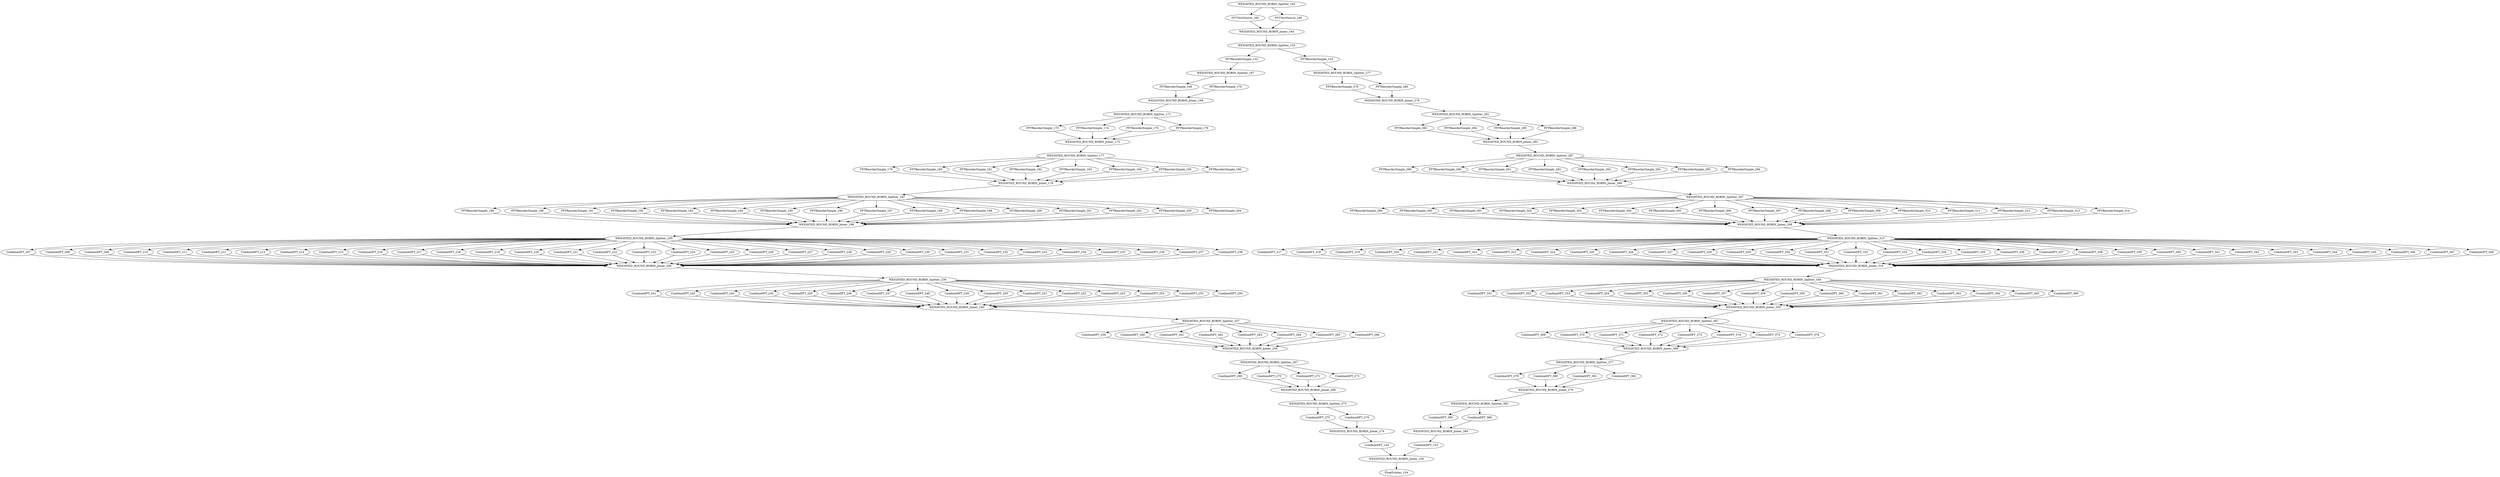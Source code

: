 digraph FFT2_407 {
node0 [label="WEIGHTED_ROUND_ROBIN_Splitter_163", push="0", pop="0", peek="0", pushType="void", popType="void", peekType="void", codeSize="30 b", stackSize="32 b", work="0"];
node1 [label="FFTTestSource_165", push="128", pop="0", peek="0", pushType="float", popType="void", peekType="void", codeSize="40 b", stackSize="32 b", work="632"];
node0 -> node1;
node2 [label="FFTTestSource_166", push="128", pop="0", peek="0", pushType="float", popType="void", peekType="void", codeSize="40 b", stackSize="32 b", work="632"];
node0 -> node2;
node3 [label="WEIGHTED_ROUND_ROBIN_Joiner_164", push="256", pop="256", peek="0", pushType="float", popType="float", peekType="void", codeSize="42 b", stackSize="96 b", work="0"];
node1 -> node3;
node2 -> node3;
node4 [label="WEIGHTED_ROUND_ROBIN_Splitter_155", push="256", pop="256", peek="0", pushType="float", popType="float", peekType="void", codeSize="42 b", stackSize="96 b", work="0"];
node3 -> node4;
node5 [label="FFTReorderSimple_132", push="128", pop="128", peek="128", pushType="float", popType="float", peekType="float", codeSize="114 b", stackSize="32 b", work="1472"];
node4 -> node5;
node6 [label="WEIGHTED_ROUND_ROBIN_Splitter_167", push="128", pop="128", peek="0", pushType="float", popType="float", peekType="void", codeSize="42 b", stackSize="96 b", work="0"];
node5 -> node6;
node7 [label="FFTReorderSimple_169", push="64", pop="64", peek="64", pushType="float", popType="float", peekType="float", codeSize="114 b", stackSize="32 b", work="736"];
node6 -> node7;
node8 [label="FFTReorderSimple_170", push="64", pop="64", peek="64", pushType="float", popType="float", peekType="float", codeSize="114 b", stackSize="32 b", work="736"];
node6 -> node8;
node9 [label="WEIGHTED_ROUND_ROBIN_Joiner_168", push="128", pop="128", peek="0", pushType="float", popType="float", peekType="void", codeSize="42 b", stackSize="96 b", work="0"];
node7 -> node9;
node8 -> node9;
node10 [label="WEIGHTED_ROUND_ROBIN_Splitter_171", push="128", pop="128", peek="0", pushType="float", popType="float", peekType="void", codeSize="78 b", stackSize="160 b", work="0"];
node9 -> node10;
node11 [label="FFTReorderSimple_173", push="32", pop="32", peek="32", pushType="float", popType="float", peekType="float", codeSize="114 b", stackSize="32 b", work="368"];
node10 -> node11;
node12 [label="FFTReorderSimple_174", push="32", pop="32", peek="32", pushType="float", popType="float", peekType="float", codeSize="114 b", stackSize="32 b", work="368"];
node10 -> node12;
node13 [label="FFTReorderSimple_175", push="32", pop="32", peek="32", pushType="float", popType="float", peekType="float", codeSize="114 b", stackSize="32 b", work="368"];
node10 -> node13;
node14 [label="FFTReorderSimple_176", push="32", pop="32", peek="32", pushType="float", popType="float", peekType="float", codeSize="114 b", stackSize="32 b", work="368"];
node10 -> node14;
node15 [label="WEIGHTED_ROUND_ROBIN_Joiner_172", push="128", pop="128", peek="0", pushType="float", popType="float", peekType="void", codeSize="78 b", stackSize="160 b", work="0"];
node11 -> node15;
node12 -> node15;
node13 -> node15;
node14 -> node15;
node16 [label="WEIGHTED_ROUND_ROBIN_Splitter_177", push="128", pop="128", peek="0", pushType="float", popType="float", peekType="void", codeSize="150 b", stackSize="288 b", work="0"];
node15 -> node16;
node17 [label="FFTReorderSimple_179", push="16", pop="16", peek="16", pushType="float", popType="float", peekType="float", codeSize="114 b", stackSize="32 b", work="184"];
node16 -> node17;
node18 [label="FFTReorderSimple_180", push="16", pop="16", peek="16", pushType="float", popType="float", peekType="float", codeSize="114 b", stackSize="32 b", work="184"];
node16 -> node18;
node19 [label="FFTReorderSimple_181", push="16", pop="16", peek="16", pushType="float", popType="float", peekType="float", codeSize="114 b", stackSize="32 b", work="184"];
node16 -> node19;
node20 [label="FFTReorderSimple_182", push="16", pop="16", peek="16", pushType="float", popType="float", peekType="float", codeSize="114 b", stackSize="32 b", work="184"];
node16 -> node20;
node21 [label="FFTReorderSimple_183", push="16", pop="16", peek="16", pushType="float", popType="float", peekType="float", codeSize="114 b", stackSize="32 b", work="184"];
node16 -> node21;
node22 [label="FFTReorderSimple_184", push="16", pop="16", peek="16", pushType="float", popType="float", peekType="float", codeSize="114 b", stackSize="32 b", work="184"];
node16 -> node22;
node23 [label="FFTReorderSimple_185", push="16", pop="16", peek="16", pushType="float", popType="float", peekType="float", codeSize="114 b", stackSize="32 b", work="184"];
node16 -> node23;
node24 [label="FFTReorderSimple_186", push="16", pop="16", peek="16", pushType="float", popType="float", peekType="float", codeSize="114 b", stackSize="32 b", work="184"];
node16 -> node24;
node25 [label="WEIGHTED_ROUND_ROBIN_Joiner_178", push="128", pop="128", peek="0", pushType="float", popType="float", peekType="void", codeSize="150 b", stackSize="288 b", work="0"];
node17 -> node25;
node18 -> node25;
node19 -> node25;
node20 -> node25;
node21 -> node25;
node22 -> node25;
node23 -> node25;
node24 -> node25;
node26 [label="WEIGHTED_ROUND_ROBIN_Splitter_187", push="128", pop="128", peek="0", pushType="float", popType="float", peekType="void", codeSize="294 b", stackSize="544 b", work="0"];
node25 -> node26;
node27 [label="FFTReorderSimple_189", push="8", pop="8", peek="8", pushType="float", popType="float", peekType="float", codeSize="114 b", stackSize="32 b", work="92"];
node26 -> node27;
node28 [label="FFTReorderSimple_190", push="8", pop="8", peek="8", pushType="float", popType="float", peekType="float", codeSize="114 b", stackSize="32 b", work="92"];
node26 -> node28;
node29 [label="FFTReorderSimple_191", push="8", pop="8", peek="8", pushType="float", popType="float", peekType="float", codeSize="114 b", stackSize="32 b", work="92"];
node26 -> node29;
node30 [label="FFTReorderSimple_192", push="8", pop="8", peek="8", pushType="float", popType="float", peekType="float", codeSize="114 b", stackSize="32 b", work="92"];
node26 -> node30;
node31 [label="FFTReorderSimple_193", push="8", pop="8", peek="8", pushType="float", popType="float", peekType="float", codeSize="114 b", stackSize="32 b", work="92"];
node26 -> node31;
node32 [label="FFTReorderSimple_194", push="8", pop="8", peek="8", pushType="float", popType="float", peekType="float", codeSize="114 b", stackSize="32 b", work="92"];
node26 -> node32;
node33 [label="FFTReorderSimple_195", push="8", pop="8", peek="8", pushType="float", popType="float", peekType="float", codeSize="114 b", stackSize="32 b", work="92"];
node26 -> node33;
node34 [label="FFTReorderSimple_196", push="8", pop="8", peek="8", pushType="float", popType="float", peekType="float", codeSize="114 b", stackSize="32 b", work="92"];
node26 -> node34;
node35 [label="FFTReorderSimple_197", push="8", pop="8", peek="8", pushType="float", popType="float", peekType="float", codeSize="114 b", stackSize="32 b", work="92"];
node26 -> node35;
node36 [label="FFTReorderSimple_198", push="8", pop="8", peek="8", pushType="float", popType="float", peekType="float", codeSize="114 b", stackSize="32 b", work="92"];
node26 -> node36;
node37 [label="FFTReorderSimple_199", push="8", pop="8", peek="8", pushType="float", popType="float", peekType="float", codeSize="114 b", stackSize="32 b", work="92"];
node26 -> node37;
node38 [label="FFTReorderSimple_200", push="8", pop="8", peek="8", pushType="float", popType="float", peekType="float", codeSize="114 b", stackSize="32 b", work="92"];
node26 -> node38;
node39 [label="FFTReorderSimple_201", push="8", pop="8", peek="8", pushType="float", popType="float", peekType="float", codeSize="114 b", stackSize="32 b", work="92"];
node26 -> node39;
node40 [label="FFTReorderSimple_202", push="8", pop="8", peek="8", pushType="float", popType="float", peekType="float", codeSize="114 b", stackSize="32 b", work="92"];
node26 -> node40;
node41 [label="FFTReorderSimple_203", push="8", pop="8", peek="8", pushType="float", popType="float", peekType="float", codeSize="114 b", stackSize="32 b", work="92"];
node26 -> node41;
node42 [label="FFTReorderSimple_204", push="8", pop="8", peek="8", pushType="float", popType="float", peekType="float", codeSize="114 b", stackSize="32 b", work="92"];
node26 -> node42;
node43 [label="WEIGHTED_ROUND_ROBIN_Joiner_188", push="128", pop="128", peek="0", pushType="float", popType="float", peekType="void", codeSize="294 b", stackSize="544 b", work="0"];
node27 -> node43;
node28 -> node43;
node29 -> node43;
node30 -> node43;
node31 -> node43;
node32 -> node43;
node33 -> node43;
node34 -> node43;
node35 -> node43;
node36 -> node43;
node37 -> node43;
node38 -> node43;
node39 -> node43;
node40 -> node43;
node41 -> node43;
node42 -> node43;
node44 [label="WEIGHTED_ROUND_ROBIN_Splitter_205", push="128", pop="128", peek="0", pushType="float", popType="float", peekType="void", codeSize="582 b", stackSize="1056 b", work="0"];
node43 -> node44;
node45 [label="CombineDFT_207", push="4", pop="4", peek="4", pushType="float", popType="float", peekType="float", codeSize="228 b", stackSize="448 b", work="77"];
node44 -> node45;
node46 [label="CombineDFT_208", push="4", pop="4", peek="4", pushType="float", popType="float", peekType="float", codeSize="228 b", stackSize="448 b", work="77"];
node44 -> node46;
node47 [label="CombineDFT_209", push="4", pop="4", peek="4", pushType="float", popType="float", peekType="float", codeSize="228 b", stackSize="448 b", work="77"];
node44 -> node47;
node48 [label="CombineDFT_210", push="4", pop="4", peek="4", pushType="float", popType="float", peekType="float", codeSize="228 b", stackSize="448 b", work="77"];
node44 -> node48;
node49 [label="CombineDFT_211", push="4", pop="4", peek="4", pushType="float", popType="float", peekType="float", codeSize="228 b", stackSize="448 b", work="77"];
node44 -> node49;
node50 [label="CombineDFT_212", push="4", pop="4", peek="4", pushType="float", popType="float", peekType="float", codeSize="228 b", stackSize="448 b", work="77"];
node44 -> node50;
node51 [label="CombineDFT_213", push="4", pop="4", peek="4", pushType="float", popType="float", peekType="float", codeSize="228 b", stackSize="448 b", work="77"];
node44 -> node51;
node52 [label="CombineDFT_214", push="4", pop="4", peek="4", pushType="float", popType="float", peekType="float", codeSize="228 b", stackSize="448 b", work="77"];
node44 -> node52;
node53 [label="CombineDFT_215", push="4", pop="4", peek="4", pushType="float", popType="float", peekType="float", codeSize="228 b", stackSize="448 b", work="77"];
node44 -> node53;
node54 [label="CombineDFT_216", push="4", pop="4", peek="4", pushType="float", popType="float", peekType="float", codeSize="228 b", stackSize="448 b", work="77"];
node44 -> node54;
node55 [label="CombineDFT_217", push="4", pop="4", peek="4", pushType="float", popType="float", peekType="float", codeSize="228 b", stackSize="448 b", work="77"];
node44 -> node55;
node56 [label="CombineDFT_218", push="4", pop="4", peek="4", pushType="float", popType="float", peekType="float", codeSize="228 b", stackSize="448 b", work="77"];
node44 -> node56;
node57 [label="CombineDFT_219", push="4", pop="4", peek="4", pushType="float", popType="float", peekType="float", codeSize="228 b", stackSize="448 b", work="77"];
node44 -> node57;
node58 [label="CombineDFT_220", push="4", pop="4", peek="4", pushType="float", popType="float", peekType="float", codeSize="228 b", stackSize="448 b", work="77"];
node44 -> node58;
node59 [label="CombineDFT_221", push="4", pop="4", peek="4", pushType="float", popType="float", peekType="float", codeSize="228 b", stackSize="448 b", work="77"];
node44 -> node59;
node60 [label="CombineDFT_222", push="4", pop="4", peek="4", pushType="float", popType="float", peekType="float", codeSize="228 b", stackSize="448 b", work="77"];
node44 -> node60;
node61 [label="CombineDFT_223", push="4", pop="4", peek="4", pushType="float", popType="float", peekType="float", codeSize="228 b", stackSize="448 b", work="77"];
node44 -> node61;
node62 [label="CombineDFT_224", push="4", pop="4", peek="4", pushType="float", popType="float", peekType="float", codeSize="228 b", stackSize="448 b", work="77"];
node44 -> node62;
node63 [label="CombineDFT_225", push="4", pop="4", peek="4", pushType="float", popType="float", peekType="float", codeSize="228 b", stackSize="448 b", work="77"];
node44 -> node63;
node64 [label="CombineDFT_226", push="4", pop="4", peek="4", pushType="float", popType="float", peekType="float", codeSize="228 b", stackSize="448 b", work="77"];
node44 -> node64;
node65 [label="CombineDFT_227", push="4", pop="4", peek="4", pushType="float", popType="float", peekType="float", codeSize="228 b", stackSize="448 b", work="77"];
node44 -> node65;
node66 [label="CombineDFT_228", push="4", pop="4", peek="4", pushType="float", popType="float", peekType="float", codeSize="228 b", stackSize="448 b", work="77"];
node44 -> node66;
node67 [label="CombineDFT_229", push="4", pop="4", peek="4", pushType="float", popType="float", peekType="float", codeSize="228 b", stackSize="448 b", work="77"];
node44 -> node67;
node68 [label="CombineDFT_230", push="4", pop="4", peek="4", pushType="float", popType="float", peekType="float", codeSize="228 b", stackSize="448 b", work="77"];
node44 -> node68;
node69 [label="CombineDFT_231", push="4", pop="4", peek="4", pushType="float", popType="float", peekType="float", codeSize="228 b", stackSize="448 b", work="77"];
node44 -> node69;
node70 [label="CombineDFT_232", push="4", pop="4", peek="4", pushType="float", popType="float", peekType="float", codeSize="228 b", stackSize="448 b", work="77"];
node44 -> node70;
node71 [label="CombineDFT_233", push="4", pop="4", peek="4", pushType="float", popType="float", peekType="float", codeSize="228 b", stackSize="448 b", work="77"];
node44 -> node71;
node72 [label="CombineDFT_234", push="4", pop="4", peek="4", pushType="float", popType="float", peekType="float", codeSize="228 b", stackSize="448 b", work="77"];
node44 -> node72;
node73 [label="CombineDFT_235", push="4", pop="4", peek="4", pushType="float", popType="float", peekType="float", codeSize="228 b", stackSize="448 b", work="77"];
node44 -> node73;
node74 [label="CombineDFT_236", push="4", pop="4", peek="4", pushType="float", popType="float", peekType="float", codeSize="228 b", stackSize="448 b", work="77"];
node44 -> node74;
node75 [label="CombineDFT_237", push="4", pop="4", peek="4", pushType="float", popType="float", peekType="float", codeSize="228 b", stackSize="448 b", work="77"];
node44 -> node75;
node76 [label="CombineDFT_238", push="4", pop="4", peek="4", pushType="float", popType="float", peekType="float", codeSize="228 b", stackSize="448 b", work="77"];
node44 -> node76;
node77 [label="WEIGHTED_ROUND_ROBIN_Joiner_206", push="128", pop="128", peek="0", pushType="float", popType="float", peekType="void", codeSize="582 b", stackSize="1056 b", work="0"];
node45 -> node77;
node46 -> node77;
node47 -> node77;
node48 -> node77;
node49 -> node77;
node50 -> node77;
node51 -> node77;
node52 -> node77;
node53 -> node77;
node54 -> node77;
node55 -> node77;
node56 -> node77;
node57 -> node77;
node58 -> node77;
node59 -> node77;
node60 -> node77;
node61 -> node77;
node62 -> node77;
node63 -> node77;
node64 -> node77;
node65 -> node77;
node66 -> node77;
node67 -> node77;
node68 -> node77;
node69 -> node77;
node70 -> node77;
node71 -> node77;
node72 -> node77;
node73 -> node77;
node74 -> node77;
node75 -> node77;
node76 -> node77;
node78 [label="WEIGHTED_ROUND_ROBIN_Splitter_239", push="128", pop="128", peek="0", pushType="float", popType="float", peekType="void", codeSize="294 b", stackSize="544 b", work="0"];
node77 -> node78;
node79 [label="CombineDFT_241", push="8", pop="8", peek="8", pushType="float", popType="float", peekType="float", codeSize="228 b", stackSize="576 b", work="154"];
node78 -> node79;
node80 [label="CombineDFT_242", push="8", pop="8", peek="8", pushType="float", popType="float", peekType="float", codeSize="228 b", stackSize="576 b", work="154"];
node78 -> node80;
node81 [label="CombineDFT_243", push="8", pop="8", peek="8", pushType="float", popType="float", peekType="float", codeSize="228 b", stackSize="576 b", work="154"];
node78 -> node81;
node82 [label="CombineDFT_244", push="8", pop="8", peek="8", pushType="float", popType="float", peekType="float", codeSize="228 b", stackSize="576 b", work="154"];
node78 -> node82;
node83 [label="CombineDFT_245", push="8", pop="8", peek="8", pushType="float", popType="float", peekType="float", codeSize="228 b", stackSize="576 b", work="154"];
node78 -> node83;
node84 [label="CombineDFT_246", push="8", pop="8", peek="8", pushType="float", popType="float", peekType="float", codeSize="228 b", stackSize="576 b", work="154"];
node78 -> node84;
node85 [label="CombineDFT_247", push="8", pop="8", peek="8", pushType="float", popType="float", peekType="float", codeSize="228 b", stackSize="576 b", work="154"];
node78 -> node85;
node86 [label="CombineDFT_248", push="8", pop="8", peek="8", pushType="float", popType="float", peekType="float", codeSize="228 b", stackSize="576 b", work="154"];
node78 -> node86;
node87 [label="CombineDFT_249", push="8", pop="8", peek="8", pushType="float", popType="float", peekType="float", codeSize="228 b", stackSize="576 b", work="154"];
node78 -> node87;
node88 [label="CombineDFT_250", push="8", pop="8", peek="8", pushType="float", popType="float", peekType="float", codeSize="228 b", stackSize="576 b", work="154"];
node78 -> node88;
node89 [label="CombineDFT_251", push="8", pop="8", peek="8", pushType="float", popType="float", peekType="float", codeSize="228 b", stackSize="576 b", work="154"];
node78 -> node89;
node90 [label="CombineDFT_252", push="8", pop="8", peek="8", pushType="float", popType="float", peekType="float", codeSize="228 b", stackSize="576 b", work="154"];
node78 -> node90;
node91 [label="CombineDFT_253", push="8", pop="8", peek="8", pushType="float", popType="float", peekType="float", codeSize="228 b", stackSize="576 b", work="154"];
node78 -> node91;
node92 [label="CombineDFT_254", push="8", pop="8", peek="8", pushType="float", popType="float", peekType="float", codeSize="228 b", stackSize="576 b", work="154"];
node78 -> node92;
node93 [label="CombineDFT_255", push="8", pop="8", peek="8", pushType="float", popType="float", peekType="float", codeSize="228 b", stackSize="576 b", work="154"];
node78 -> node93;
node94 [label="CombineDFT_256", push="8", pop="8", peek="8", pushType="float", popType="float", peekType="float", codeSize="228 b", stackSize="576 b", work="154"];
node78 -> node94;
node95 [label="WEIGHTED_ROUND_ROBIN_Joiner_240", push="128", pop="128", peek="0", pushType="float", popType="float", peekType="void", codeSize="294 b", stackSize="544 b", work="0"];
node79 -> node95;
node80 -> node95;
node81 -> node95;
node82 -> node95;
node83 -> node95;
node84 -> node95;
node85 -> node95;
node86 -> node95;
node87 -> node95;
node88 -> node95;
node89 -> node95;
node90 -> node95;
node91 -> node95;
node92 -> node95;
node93 -> node95;
node94 -> node95;
node96 [label="WEIGHTED_ROUND_ROBIN_Splitter_257", push="128", pop="128", peek="0", pushType="float", popType="float", peekType="void", codeSize="150 b", stackSize="288 b", work="0"];
node95 -> node96;
node97 [label="CombineDFT_259", push="16", pop="16", peek="16", pushType="float", popType="float", peekType="float", codeSize="228 b", stackSize="832 b", work="308"];
node96 -> node97;
node98 [label="CombineDFT_260", push="16", pop="16", peek="16", pushType="float", popType="float", peekType="float", codeSize="228 b", stackSize="832 b", work="308"];
node96 -> node98;
node99 [label="CombineDFT_261", push="16", pop="16", peek="16", pushType="float", popType="float", peekType="float", codeSize="228 b", stackSize="832 b", work="308"];
node96 -> node99;
node100 [label="CombineDFT_262", push="16", pop="16", peek="16", pushType="float", popType="float", peekType="float", codeSize="228 b", stackSize="832 b", work="308"];
node96 -> node100;
node101 [label="CombineDFT_263", push="16", pop="16", peek="16", pushType="float", popType="float", peekType="float", codeSize="228 b", stackSize="832 b", work="308"];
node96 -> node101;
node102 [label="CombineDFT_264", push="16", pop="16", peek="16", pushType="float", popType="float", peekType="float", codeSize="228 b", stackSize="832 b", work="308"];
node96 -> node102;
node103 [label="CombineDFT_265", push="16", pop="16", peek="16", pushType="float", popType="float", peekType="float", codeSize="228 b", stackSize="832 b", work="308"];
node96 -> node103;
node104 [label="CombineDFT_266", push="16", pop="16", peek="16", pushType="float", popType="float", peekType="float", codeSize="228 b", stackSize="832 b", work="308"];
node96 -> node104;
node105 [label="WEIGHTED_ROUND_ROBIN_Joiner_258", push="128", pop="128", peek="0", pushType="float", popType="float", peekType="void", codeSize="150 b", stackSize="288 b", work="0"];
node97 -> node105;
node98 -> node105;
node99 -> node105;
node100 -> node105;
node101 -> node105;
node102 -> node105;
node103 -> node105;
node104 -> node105;
node106 [label="WEIGHTED_ROUND_ROBIN_Splitter_267", push="128", pop="128", peek="0", pushType="float", popType="float", peekType="void", codeSize="78 b", stackSize="160 b", work="0"];
node105 -> node106;
node107 [label="CombineDFT_269", push="32", pop="32", peek="32", pushType="float", popType="float", peekType="float", codeSize="228 b", stackSize="1344 b", work="616"];
node106 -> node107;
node108 [label="CombineDFT_270", push="32", pop="32", peek="32", pushType="float", popType="float", peekType="float", codeSize="228 b", stackSize="1344 b", work="616"];
node106 -> node108;
node109 [label="CombineDFT_271", push="32", pop="32", peek="32", pushType="float", popType="float", peekType="float", codeSize="228 b", stackSize="1344 b", work="616"];
node106 -> node109;
node110 [label="CombineDFT_272", push="32", pop="32", peek="32", pushType="float", popType="float", peekType="float", codeSize="228 b", stackSize="1344 b", work="616"];
node106 -> node110;
node111 [label="WEIGHTED_ROUND_ROBIN_Joiner_268", push="128", pop="128", peek="0", pushType="float", popType="float", peekType="void", codeSize="78 b", stackSize="160 b", work="0"];
node107 -> node111;
node108 -> node111;
node109 -> node111;
node110 -> node111;
node112 [label="WEIGHTED_ROUND_ROBIN_Splitter_273", push="128", pop="128", peek="0", pushType="float", popType="float", peekType="void", codeSize="42 b", stackSize="96 b", work="0"];
node111 -> node112;
node113 [label="CombineDFT_275", push="64", pop="64", peek="64", pushType="float", popType="float", peekType="float", codeSize="228 b", stackSize="2368 b", work="1232"];
node112 -> node113;
node114 [label="CombineDFT_276", push="64", pop="64", peek="64", pushType="float", popType="float", peekType="float", codeSize="228 b", stackSize="2368 b", work="1232"];
node112 -> node114;
node115 [label="WEIGHTED_ROUND_ROBIN_Joiner_274", push="128", pop="128", peek="0", pushType="float", popType="float", peekType="void", codeSize="42 b", stackSize="96 b", work="0"];
node113 -> node115;
node114 -> node115;
node116 [label="CombineDFT_142", push="128", pop="128", peek="128", pushType="float", popType="float", peekType="float", codeSize="228 b", stackSize="4416 b", work="2464"];
node115 -> node116;
node117 [label="FFTReorderSimple_143", push="128", pop="128", peek="128", pushType="float", popType="float", peekType="float", codeSize="114 b", stackSize="32 b", work="1472"];
node4 -> node117;
node118 [label="WEIGHTED_ROUND_ROBIN_Splitter_277", push="128", pop="128", peek="0", pushType="float", popType="float", peekType="void", codeSize="42 b", stackSize="96 b", work="0"];
node117 -> node118;
node119 [label="FFTReorderSimple_279", push="64", pop="64", peek="64", pushType="float", popType="float", peekType="float", codeSize="114 b", stackSize="32 b", work="736"];
node118 -> node119;
node120 [label="FFTReorderSimple_280", push="64", pop="64", peek="64", pushType="float", popType="float", peekType="float", codeSize="114 b", stackSize="32 b", work="736"];
node118 -> node120;
node121 [label="WEIGHTED_ROUND_ROBIN_Joiner_278", push="128", pop="128", peek="0", pushType="float", popType="float", peekType="void", codeSize="42 b", stackSize="96 b", work="0"];
node119 -> node121;
node120 -> node121;
node122 [label="WEIGHTED_ROUND_ROBIN_Splitter_281", push="128", pop="128", peek="0", pushType="float", popType="float", peekType="void", codeSize="78 b", stackSize="160 b", work="0"];
node121 -> node122;
node123 [label="FFTReorderSimple_283", push="32", pop="32", peek="32", pushType="float", popType="float", peekType="float", codeSize="114 b", stackSize="32 b", work="368"];
node122 -> node123;
node124 [label="FFTReorderSimple_284", push="32", pop="32", peek="32", pushType="float", popType="float", peekType="float", codeSize="114 b", stackSize="32 b", work="368"];
node122 -> node124;
node125 [label="FFTReorderSimple_285", push="32", pop="32", peek="32", pushType="float", popType="float", peekType="float", codeSize="114 b", stackSize="32 b", work="368"];
node122 -> node125;
node126 [label="FFTReorderSimple_286", push="32", pop="32", peek="32", pushType="float", popType="float", peekType="float", codeSize="114 b", stackSize="32 b", work="368"];
node122 -> node126;
node127 [label="WEIGHTED_ROUND_ROBIN_Joiner_282", push="128", pop="128", peek="0", pushType="float", popType="float", peekType="void", codeSize="78 b", stackSize="160 b", work="0"];
node123 -> node127;
node124 -> node127;
node125 -> node127;
node126 -> node127;
node128 [label="WEIGHTED_ROUND_ROBIN_Splitter_287", push="128", pop="128", peek="0", pushType="float", popType="float", peekType="void", codeSize="150 b", stackSize="288 b", work="0"];
node127 -> node128;
node129 [label="FFTReorderSimple_289", push="16", pop="16", peek="16", pushType="float", popType="float", peekType="float", codeSize="114 b", stackSize="32 b", work="184"];
node128 -> node129;
node130 [label="FFTReorderSimple_290", push="16", pop="16", peek="16", pushType="float", popType="float", peekType="float", codeSize="114 b", stackSize="32 b", work="184"];
node128 -> node130;
node131 [label="FFTReorderSimple_291", push="16", pop="16", peek="16", pushType="float", popType="float", peekType="float", codeSize="114 b", stackSize="32 b", work="184"];
node128 -> node131;
node132 [label="FFTReorderSimple_292", push="16", pop="16", peek="16", pushType="float", popType="float", peekType="float", codeSize="114 b", stackSize="32 b", work="184"];
node128 -> node132;
node133 [label="FFTReorderSimple_293", push="16", pop="16", peek="16", pushType="float", popType="float", peekType="float", codeSize="114 b", stackSize="32 b", work="184"];
node128 -> node133;
node134 [label="FFTReorderSimple_294", push="16", pop="16", peek="16", pushType="float", popType="float", peekType="float", codeSize="114 b", stackSize="32 b", work="184"];
node128 -> node134;
node135 [label="FFTReorderSimple_295", push="16", pop="16", peek="16", pushType="float", popType="float", peekType="float", codeSize="114 b", stackSize="32 b", work="184"];
node128 -> node135;
node136 [label="FFTReorderSimple_296", push="16", pop="16", peek="16", pushType="float", popType="float", peekType="float", codeSize="114 b", stackSize="32 b", work="184"];
node128 -> node136;
node137 [label="WEIGHTED_ROUND_ROBIN_Joiner_288", push="128", pop="128", peek="0", pushType="float", popType="float", peekType="void", codeSize="150 b", stackSize="288 b", work="0"];
node129 -> node137;
node130 -> node137;
node131 -> node137;
node132 -> node137;
node133 -> node137;
node134 -> node137;
node135 -> node137;
node136 -> node137;
node138 [label="WEIGHTED_ROUND_ROBIN_Splitter_297", push="128", pop="128", peek="0", pushType="float", popType="float", peekType="void", codeSize="294 b", stackSize="544 b", work="0"];
node137 -> node138;
node139 [label="FFTReorderSimple_299", push="8", pop="8", peek="8", pushType="float", popType="float", peekType="float", codeSize="114 b", stackSize="32 b", work="92"];
node138 -> node139;
node140 [label="FFTReorderSimple_300", push="8", pop="8", peek="8", pushType="float", popType="float", peekType="float", codeSize="114 b", stackSize="32 b", work="92"];
node138 -> node140;
node141 [label="FFTReorderSimple_301", push="8", pop="8", peek="8", pushType="float", popType="float", peekType="float", codeSize="114 b", stackSize="32 b", work="92"];
node138 -> node141;
node142 [label="FFTReorderSimple_302", push="8", pop="8", peek="8", pushType="float", popType="float", peekType="float", codeSize="114 b", stackSize="32 b", work="92"];
node138 -> node142;
node143 [label="FFTReorderSimple_303", push="8", pop="8", peek="8", pushType="float", popType="float", peekType="float", codeSize="114 b", stackSize="32 b", work="92"];
node138 -> node143;
node144 [label="FFTReorderSimple_304", push="8", pop="8", peek="8", pushType="float", popType="float", peekType="float", codeSize="114 b", stackSize="32 b", work="92"];
node138 -> node144;
node145 [label="FFTReorderSimple_305", push="8", pop="8", peek="8", pushType="float", popType="float", peekType="float", codeSize="114 b", stackSize="32 b", work="92"];
node138 -> node145;
node146 [label="FFTReorderSimple_306", push="8", pop="8", peek="8", pushType="float", popType="float", peekType="float", codeSize="114 b", stackSize="32 b", work="92"];
node138 -> node146;
node147 [label="FFTReorderSimple_307", push="8", pop="8", peek="8", pushType="float", popType="float", peekType="float", codeSize="114 b", stackSize="32 b", work="92"];
node138 -> node147;
node148 [label="FFTReorderSimple_308", push="8", pop="8", peek="8", pushType="float", popType="float", peekType="float", codeSize="114 b", stackSize="32 b", work="92"];
node138 -> node148;
node149 [label="FFTReorderSimple_309", push="8", pop="8", peek="8", pushType="float", popType="float", peekType="float", codeSize="114 b", stackSize="32 b", work="92"];
node138 -> node149;
node150 [label="FFTReorderSimple_310", push="8", pop="8", peek="8", pushType="float", popType="float", peekType="float", codeSize="114 b", stackSize="32 b", work="92"];
node138 -> node150;
node151 [label="FFTReorderSimple_311", push="8", pop="8", peek="8", pushType="float", popType="float", peekType="float", codeSize="114 b", stackSize="32 b", work="92"];
node138 -> node151;
node152 [label="FFTReorderSimple_312", push="8", pop="8", peek="8", pushType="float", popType="float", peekType="float", codeSize="114 b", stackSize="32 b", work="92"];
node138 -> node152;
node153 [label="FFTReorderSimple_313", push="8", pop="8", peek="8", pushType="float", popType="float", peekType="float", codeSize="114 b", stackSize="32 b", work="92"];
node138 -> node153;
node154 [label="FFTReorderSimple_314", push="8", pop="8", peek="8", pushType="float", popType="float", peekType="float", codeSize="114 b", stackSize="32 b", work="92"];
node138 -> node154;
node155 [label="WEIGHTED_ROUND_ROBIN_Joiner_298", push="128", pop="128", peek="0", pushType="float", popType="float", peekType="void", codeSize="294 b", stackSize="544 b", work="0"];
node139 -> node155;
node140 -> node155;
node141 -> node155;
node142 -> node155;
node143 -> node155;
node144 -> node155;
node145 -> node155;
node146 -> node155;
node147 -> node155;
node148 -> node155;
node149 -> node155;
node150 -> node155;
node151 -> node155;
node152 -> node155;
node153 -> node155;
node154 -> node155;
node156 [label="WEIGHTED_ROUND_ROBIN_Splitter_315", push="128", pop="128", peek="0", pushType="float", popType="float", peekType="void", codeSize="582 b", stackSize="1056 b", work="0"];
node155 -> node156;
node157 [label="CombineDFT_317", push="4", pop="4", peek="4", pushType="float", popType="float", peekType="float", codeSize="228 b", stackSize="448 b", work="77"];
node156 -> node157;
node158 [label="CombineDFT_318", push="4", pop="4", peek="4", pushType="float", popType="float", peekType="float", codeSize="228 b", stackSize="448 b", work="77"];
node156 -> node158;
node159 [label="CombineDFT_319", push="4", pop="4", peek="4", pushType="float", popType="float", peekType="float", codeSize="228 b", stackSize="448 b", work="77"];
node156 -> node159;
node160 [label="CombineDFT_320", push="4", pop="4", peek="4", pushType="float", popType="float", peekType="float", codeSize="228 b", stackSize="448 b", work="77"];
node156 -> node160;
node161 [label="CombineDFT_321", push="4", pop="4", peek="4", pushType="float", popType="float", peekType="float", codeSize="228 b", stackSize="448 b", work="77"];
node156 -> node161;
node162 [label="CombineDFT_322", push="4", pop="4", peek="4", pushType="float", popType="float", peekType="float", codeSize="228 b", stackSize="448 b", work="77"];
node156 -> node162;
node163 [label="CombineDFT_323", push="4", pop="4", peek="4", pushType="float", popType="float", peekType="float", codeSize="228 b", stackSize="448 b", work="77"];
node156 -> node163;
node164 [label="CombineDFT_324", push="4", pop="4", peek="4", pushType="float", popType="float", peekType="float", codeSize="228 b", stackSize="448 b", work="77"];
node156 -> node164;
node165 [label="CombineDFT_325", push="4", pop="4", peek="4", pushType="float", popType="float", peekType="float", codeSize="228 b", stackSize="448 b", work="77"];
node156 -> node165;
node166 [label="CombineDFT_326", push="4", pop="4", peek="4", pushType="float", popType="float", peekType="float", codeSize="228 b", stackSize="448 b", work="77"];
node156 -> node166;
node167 [label="CombineDFT_327", push="4", pop="4", peek="4", pushType="float", popType="float", peekType="float", codeSize="228 b", stackSize="448 b", work="77"];
node156 -> node167;
node168 [label="CombineDFT_328", push="4", pop="4", peek="4", pushType="float", popType="float", peekType="float", codeSize="228 b", stackSize="448 b", work="77"];
node156 -> node168;
node169 [label="CombineDFT_329", push="4", pop="4", peek="4", pushType="float", popType="float", peekType="float", codeSize="228 b", stackSize="448 b", work="77"];
node156 -> node169;
node170 [label="CombineDFT_330", push="4", pop="4", peek="4", pushType="float", popType="float", peekType="float", codeSize="228 b", stackSize="448 b", work="77"];
node156 -> node170;
node171 [label="CombineDFT_331", push="4", pop="4", peek="4", pushType="float", popType="float", peekType="float", codeSize="228 b", stackSize="448 b", work="77"];
node156 -> node171;
node172 [label="CombineDFT_332", push="4", pop="4", peek="4", pushType="float", popType="float", peekType="float", codeSize="228 b", stackSize="448 b", work="77"];
node156 -> node172;
node173 [label="CombineDFT_333", push="4", pop="4", peek="4", pushType="float", popType="float", peekType="float", codeSize="228 b", stackSize="448 b", work="77"];
node156 -> node173;
node174 [label="CombineDFT_334", push="4", pop="4", peek="4", pushType="float", popType="float", peekType="float", codeSize="228 b", stackSize="448 b", work="77"];
node156 -> node174;
node175 [label="CombineDFT_335", push="4", pop="4", peek="4", pushType="float", popType="float", peekType="float", codeSize="228 b", stackSize="448 b", work="77"];
node156 -> node175;
node176 [label="CombineDFT_336", push="4", pop="4", peek="4", pushType="float", popType="float", peekType="float", codeSize="228 b", stackSize="448 b", work="77"];
node156 -> node176;
node177 [label="CombineDFT_337", push="4", pop="4", peek="4", pushType="float", popType="float", peekType="float", codeSize="228 b", stackSize="448 b", work="77"];
node156 -> node177;
node178 [label="CombineDFT_338", push="4", pop="4", peek="4", pushType="float", popType="float", peekType="float", codeSize="228 b", stackSize="448 b", work="77"];
node156 -> node178;
node179 [label="CombineDFT_339", push="4", pop="4", peek="4", pushType="float", popType="float", peekType="float", codeSize="228 b", stackSize="448 b", work="77"];
node156 -> node179;
node180 [label="CombineDFT_340", push="4", pop="4", peek="4", pushType="float", popType="float", peekType="float", codeSize="228 b", stackSize="448 b", work="77"];
node156 -> node180;
node181 [label="CombineDFT_341", push="4", pop="4", peek="4", pushType="float", popType="float", peekType="float", codeSize="228 b", stackSize="448 b", work="77"];
node156 -> node181;
node182 [label="CombineDFT_342", push="4", pop="4", peek="4", pushType="float", popType="float", peekType="float", codeSize="228 b", stackSize="448 b", work="77"];
node156 -> node182;
node183 [label="CombineDFT_343", push="4", pop="4", peek="4", pushType="float", popType="float", peekType="float", codeSize="228 b", stackSize="448 b", work="77"];
node156 -> node183;
node184 [label="CombineDFT_344", push="4", pop="4", peek="4", pushType="float", popType="float", peekType="float", codeSize="228 b", stackSize="448 b", work="77"];
node156 -> node184;
node185 [label="CombineDFT_345", push="4", pop="4", peek="4", pushType="float", popType="float", peekType="float", codeSize="228 b", stackSize="448 b", work="77"];
node156 -> node185;
node186 [label="CombineDFT_346", push="4", pop="4", peek="4", pushType="float", popType="float", peekType="float", codeSize="228 b", stackSize="448 b", work="77"];
node156 -> node186;
node187 [label="CombineDFT_347", push="4", pop="4", peek="4", pushType="float", popType="float", peekType="float", codeSize="228 b", stackSize="448 b", work="77"];
node156 -> node187;
node188 [label="CombineDFT_348", push="4", pop="4", peek="4", pushType="float", popType="float", peekType="float", codeSize="228 b", stackSize="448 b", work="77"];
node156 -> node188;
node189 [label="WEIGHTED_ROUND_ROBIN_Joiner_316", push="128", pop="128", peek="0", pushType="float", popType="float", peekType="void", codeSize="582 b", stackSize="1056 b", work="0"];
node157 -> node189;
node158 -> node189;
node159 -> node189;
node160 -> node189;
node161 -> node189;
node162 -> node189;
node163 -> node189;
node164 -> node189;
node165 -> node189;
node166 -> node189;
node167 -> node189;
node168 -> node189;
node169 -> node189;
node170 -> node189;
node171 -> node189;
node172 -> node189;
node173 -> node189;
node174 -> node189;
node175 -> node189;
node176 -> node189;
node177 -> node189;
node178 -> node189;
node179 -> node189;
node180 -> node189;
node181 -> node189;
node182 -> node189;
node183 -> node189;
node184 -> node189;
node185 -> node189;
node186 -> node189;
node187 -> node189;
node188 -> node189;
node190 [label="WEIGHTED_ROUND_ROBIN_Splitter_349", push="128", pop="128", peek="0", pushType="float", popType="float", peekType="void", codeSize="294 b", stackSize="544 b", work="0"];
node189 -> node190;
node191 [label="CombineDFT_351", push="8", pop="8", peek="8", pushType="float", popType="float", peekType="float", codeSize="228 b", stackSize="576 b", work="154"];
node190 -> node191;
node192 [label="CombineDFT_352", push="8", pop="8", peek="8", pushType="float", popType="float", peekType="float", codeSize="228 b", stackSize="576 b", work="154"];
node190 -> node192;
node193 [label="CombineDFT_353", push="8", pop="8", peek="8", pushType="float", popType="float", peekType="float", codeSize="228 b", stackSize="576 b", work="154"];
node190 -> node193;
node194 [label="CombineDFT_354", push="8", pop="8", peek="8", pushType="float", popType="float", peekType="float", codeSize="228 b", stackSize="576 b", work="154"];
node190 -> node194;
node195 [label="CombineDFT_355", push="8", pop="8", peek="8", pushType="float", popType="float", peekType="float", codeSize="228 b", stackSize="576 b", work="154"];
node190 -> node195;
node196 [label="CombineDFT_356", push="8", pop="8", peek="8", pushType="float", popType="float", peekType="float", codeSize="228 b", stackSize="576 b", work="154"];
node190 -> node196;
node197 [label="CombineDFT_357", push="8", pop="8", peek="8", pushType="float", popType="float", peekType="float", codeSize="228 b", stackSize="576 b", work="154"];
node190 -> node197;
node198 [label="CombineDFT_358", push="8", pop="8", peek="8", pushType="float", popType="float", peekType="float", codeSize="228 b", stackSize="576 b", work="154"];
node190 -> node198;
node199 [label="CombineDFT_359", push="8", pop="8", peek="8", pushType="float", popType="float", peekType="float", codeSize="228 b", stackSize="576 b", work="154"];
node190 -> node199;
node200 [label="CombineDFT_360", push="8", pop="8", peek="8", pushType="float", popType="float", peekType="float", codeSize="228 b", stackSize="576 b", work="154"];
node190 -> node200;
node201 [label="CombineDFT_361", push="8", pop="8", peek="8", pushType="float", popType="float", peekType="float", codeSize="228 b", stackSize="576 b", work="154"];
node190 -> node201;
node202 [label="CombineDFT_362", push="8", pop="8", peek="8", pushType="float", popType="float", peekType="float", codeSize="228 b", stackSize="576 b", work="154"];
node190 -> node202;
node203 [label="CombineDFT_363", push="8", pop="8", peek="8", pushType="float", popType="float", peekType="float", codeSize="228 b", stackSize="576 b", work="154"];
node190 -> node203;
node204 [label="CombineDFT_364", push="8", pop="8", peek="8", pushType="float", popType="float", peekType="float", codeSize="228 b", stackSize="576 b", work="154"];
node190 -> node204;
node205 [label="CombineDFT_365", push="8", pop="8", peek="8", pushType="float", popType="float", peekType="float", codeSize="228 b", stackSize="576 b", work="154"];
node190 -> node205;
node206 [label="CombineDFT_366", push="8", pop="8", peek="8", pushType="float", popType="float", peekType="float", codeSize="228 b", stackSize="576 b", work="154"];
node190 -> node206;
node207 [label="WEIGHTED_ROUND_ROBIN_Joiner_350", push="128", pop="128", peek="0", pushType="float", popType="float", peekType="void", codeSize="294 b", stackSize="544 b", work="0"];
node191 -> node207;
node192 -> node207;
node193 -> node207;
node194 -> node207;
node195 -> node207;
node196 -> node207;
node197 -> node207;
node198 -> node207;
node199 -> node207;
node200 -> node207;
node201 -> node207;
node202 -> node207;
node203 -> node207;
node204 -> node207;
node205 -> node207;
node206 -> node207;
node208 [label="WEIGHTED_ROUND_ROBIN_Splitter_367", push="128", pop="128", peek="0", pushType="float", popType="float", peekType="void", codeSize="150 b", stackSize="288 b", work="0"];
node207 -> node208;
node209 [label="CombineDFT_369", push="16", pop="16", peek="16", pushType="float", popType="float", peekType="float", codeSize="228 b", stackSize="832 b", work="308"];
node208 -> node209;
node210 [label="CombineDFT_370", push="16", pop="16", peek="16", pushType="float", popType="float", peekType="float", codeSize="228 b", stackSize="832 b", work="308"];
node208 -> node210;
node211 [label="CombineDFT_371", push="16", pop="16", peek="16", pushType="float", popType="float", peekType="float", codeSize="228 b", stackSize="832 b", work="308"];
node208 -> node211;
node212 [label="CombineDFT_372", push="16", pop="16", peek="16", pushType="float", popType="float", peekType="float", codeSize="228 b", stackSize="832 b", work="308"];
node208 -> node212;
node213 [label="CombineDFT_373", push="16", pop="16", peek="16", pushType="float", popType="float", peekType="float", codeSize="228 b", stackSize="832 b", work="308"];
node208 -> node213;
node214 [label="CombineDFT_374", push="16", pop="16", peek="16", pushType="float", popType="float", peekType="float", codeSize="228 b", stackSize="832 b", work="308"];
node208 -> node214;
node215 [label="CombineDFT_375", push="16", pop="16", peek="16", pushType="float", popType="float", peekType="float", codeSize="228 b", stackSize="832 b", work="308"];
node208 -> node215;
node216 [label="CombineDFT_376", push="16", pop="16", peek="16", pushType="float", popType="float", peekType="float", codeSize="228 b", stackSize="832 b", work="308"];
node208 -> node216;
node217 [label="WEIGHTED_ROUND_ROBIN_Joiner_368", push="128", pop="128", peek="0", pushType="float", popType="float", peekType="void", codeSize="150 b", stackSize="288 b", work="0"];
node209 -> node217;
node210 -> node217;
node211 -> node217;
node212 -> node217;
node213 -> node217;
node214 -> node217;
node215 -> node217;
node216 -> node217;
node218 [label="WEIGHTED_ROUND_ROBIN_Splitter_377", push="128", pop="128", peek="0", pushType="float", popType="float", peekType="void", codeSize="78 b", stackSize="160 b", work="0"];
node217 -> node218;
node219 [label="CombineDFT_379", push="32", pop="32", peek="32", pushType="float", popType="float", peekType="float", codeSize="228 b", stackSize="1344 b", work="616"];
node218 -> node219;
node220 [label="CombineDFT_380", push="32", pop="32", peek="32", pushType="float", popType="float", peekType="float", codeSize="228 b", stackSize="1344 b", work="616"];
node218 -> node220;
node221 [label="CombineDFT_381", push="32", pop="32", peek="32", pushType="float", popType="float", peekType="float", codeSize="228 b", stackSize="1344 b", work="616"];
node218 -> node221;
node222 [label="CombineDFT_382", push="32", pop="32", peek="32", pushType="float", popType="float", peekType="float", codeSize="228 b", stackSize="1344 b", work="616"];
node218 -> node222;
node223 [label="WEIGHTED_ROUND_ROBIN_Joiner_378", push="128", pop="128", peek="0", pushType="float", popType="float", peekType="void", codeSize="78 b", stackSize="160 b", work="0"];
node219 -> node223;
node220 -> node223;
node221 -> node223;
node222 -> node223;
node224 [label="WEIGHTED_ROUND_ROBIN_Splitter_383", push="128", pop="128", peek="0", pushType="float", popType="float", peekType="void", codeSize="42 b", stackSize="96 b", work="0"];
node223 -> node224;
node225 [label="CombineDFT_385", push="64", pop="64", peek="64", pushType="float", popType="float", peekType="float", codeSize="228 b", stackSize="2368 b", work="1232"];
node224 -> node225;
node226 [label="CombineDFT_386", push="64", pop="64", peek="64", pushType="float", popType="float", peekType="float", codeSize="228 b", stackSize="2368 b", work="1232"];
node224 -> node226;
node227 [label="WEIGHTED_ROUND_ROBIN_Joiner_384", push="128", pop="128", peek="0", pushType="float", popType="float", peekType="void", codeSize="42 b", stackSize="96 b", work="0"];
node225 -> node227;
node226 -> node227;
node228 [label="CombineDFT_153", push="128", pop="128", peek="128", pushType="float", popType="float", peekType="float", codeSize="228 b", stackSize="4416 b", work="2464"];
node227 -> node228;
node229 [label="WEIGHTED_ROUND_ROBIN_Joiner_156", push="256", pop="256", peek="0", pushType="float", popType="float", peekType="void", codeSize="42 b", stackSize="96 b", work="0"];
node116 -> node229;
node228 -> node229;
node230 [label="FloatPrinter_154", push="0", pop="256", peek="256", pushType="void", popType="float", peekType="float", codeSize="16 b", stackSize="0 b", work="6"];
node229 -> node230;
}
